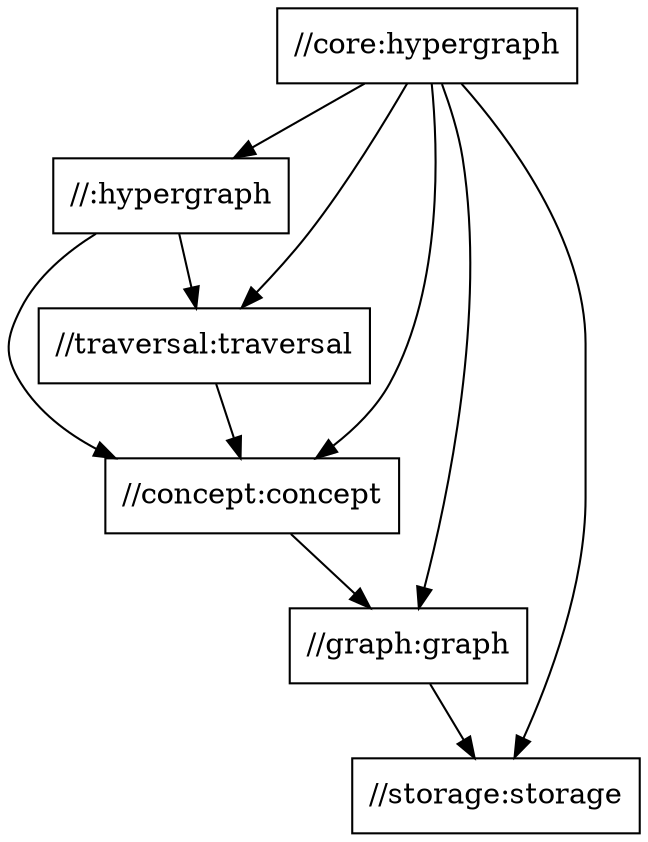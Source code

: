 digraph mygraph {
  node [shape=box];
  "//core:hypergraph"
  "//core:hypergraph" -> "//:hypergraph"
  "//core:hypergraph" -> "//concept:concept"
  "//core:hypergraph" -> "//traversal:traversal"
  "//core:hypergraph" -> "//graph:graph"
  "//core:hypergraph" -> "//storage:storage"
  "//:hypergraph"
  "//:hypergraph" -> "//concept:concept"
  "//:hypergraph" -> "//traversal:traversal"
  "//traversal:traversal"
  "//traversal:traversal" -> "//concept:concept"
  "//concept:concept"
  "//concept:concept" -> "//graph:graph"
  "//graph:graph"
  "//graph:graph" -> "//storage:storage"
  "//storage:storage"
}
